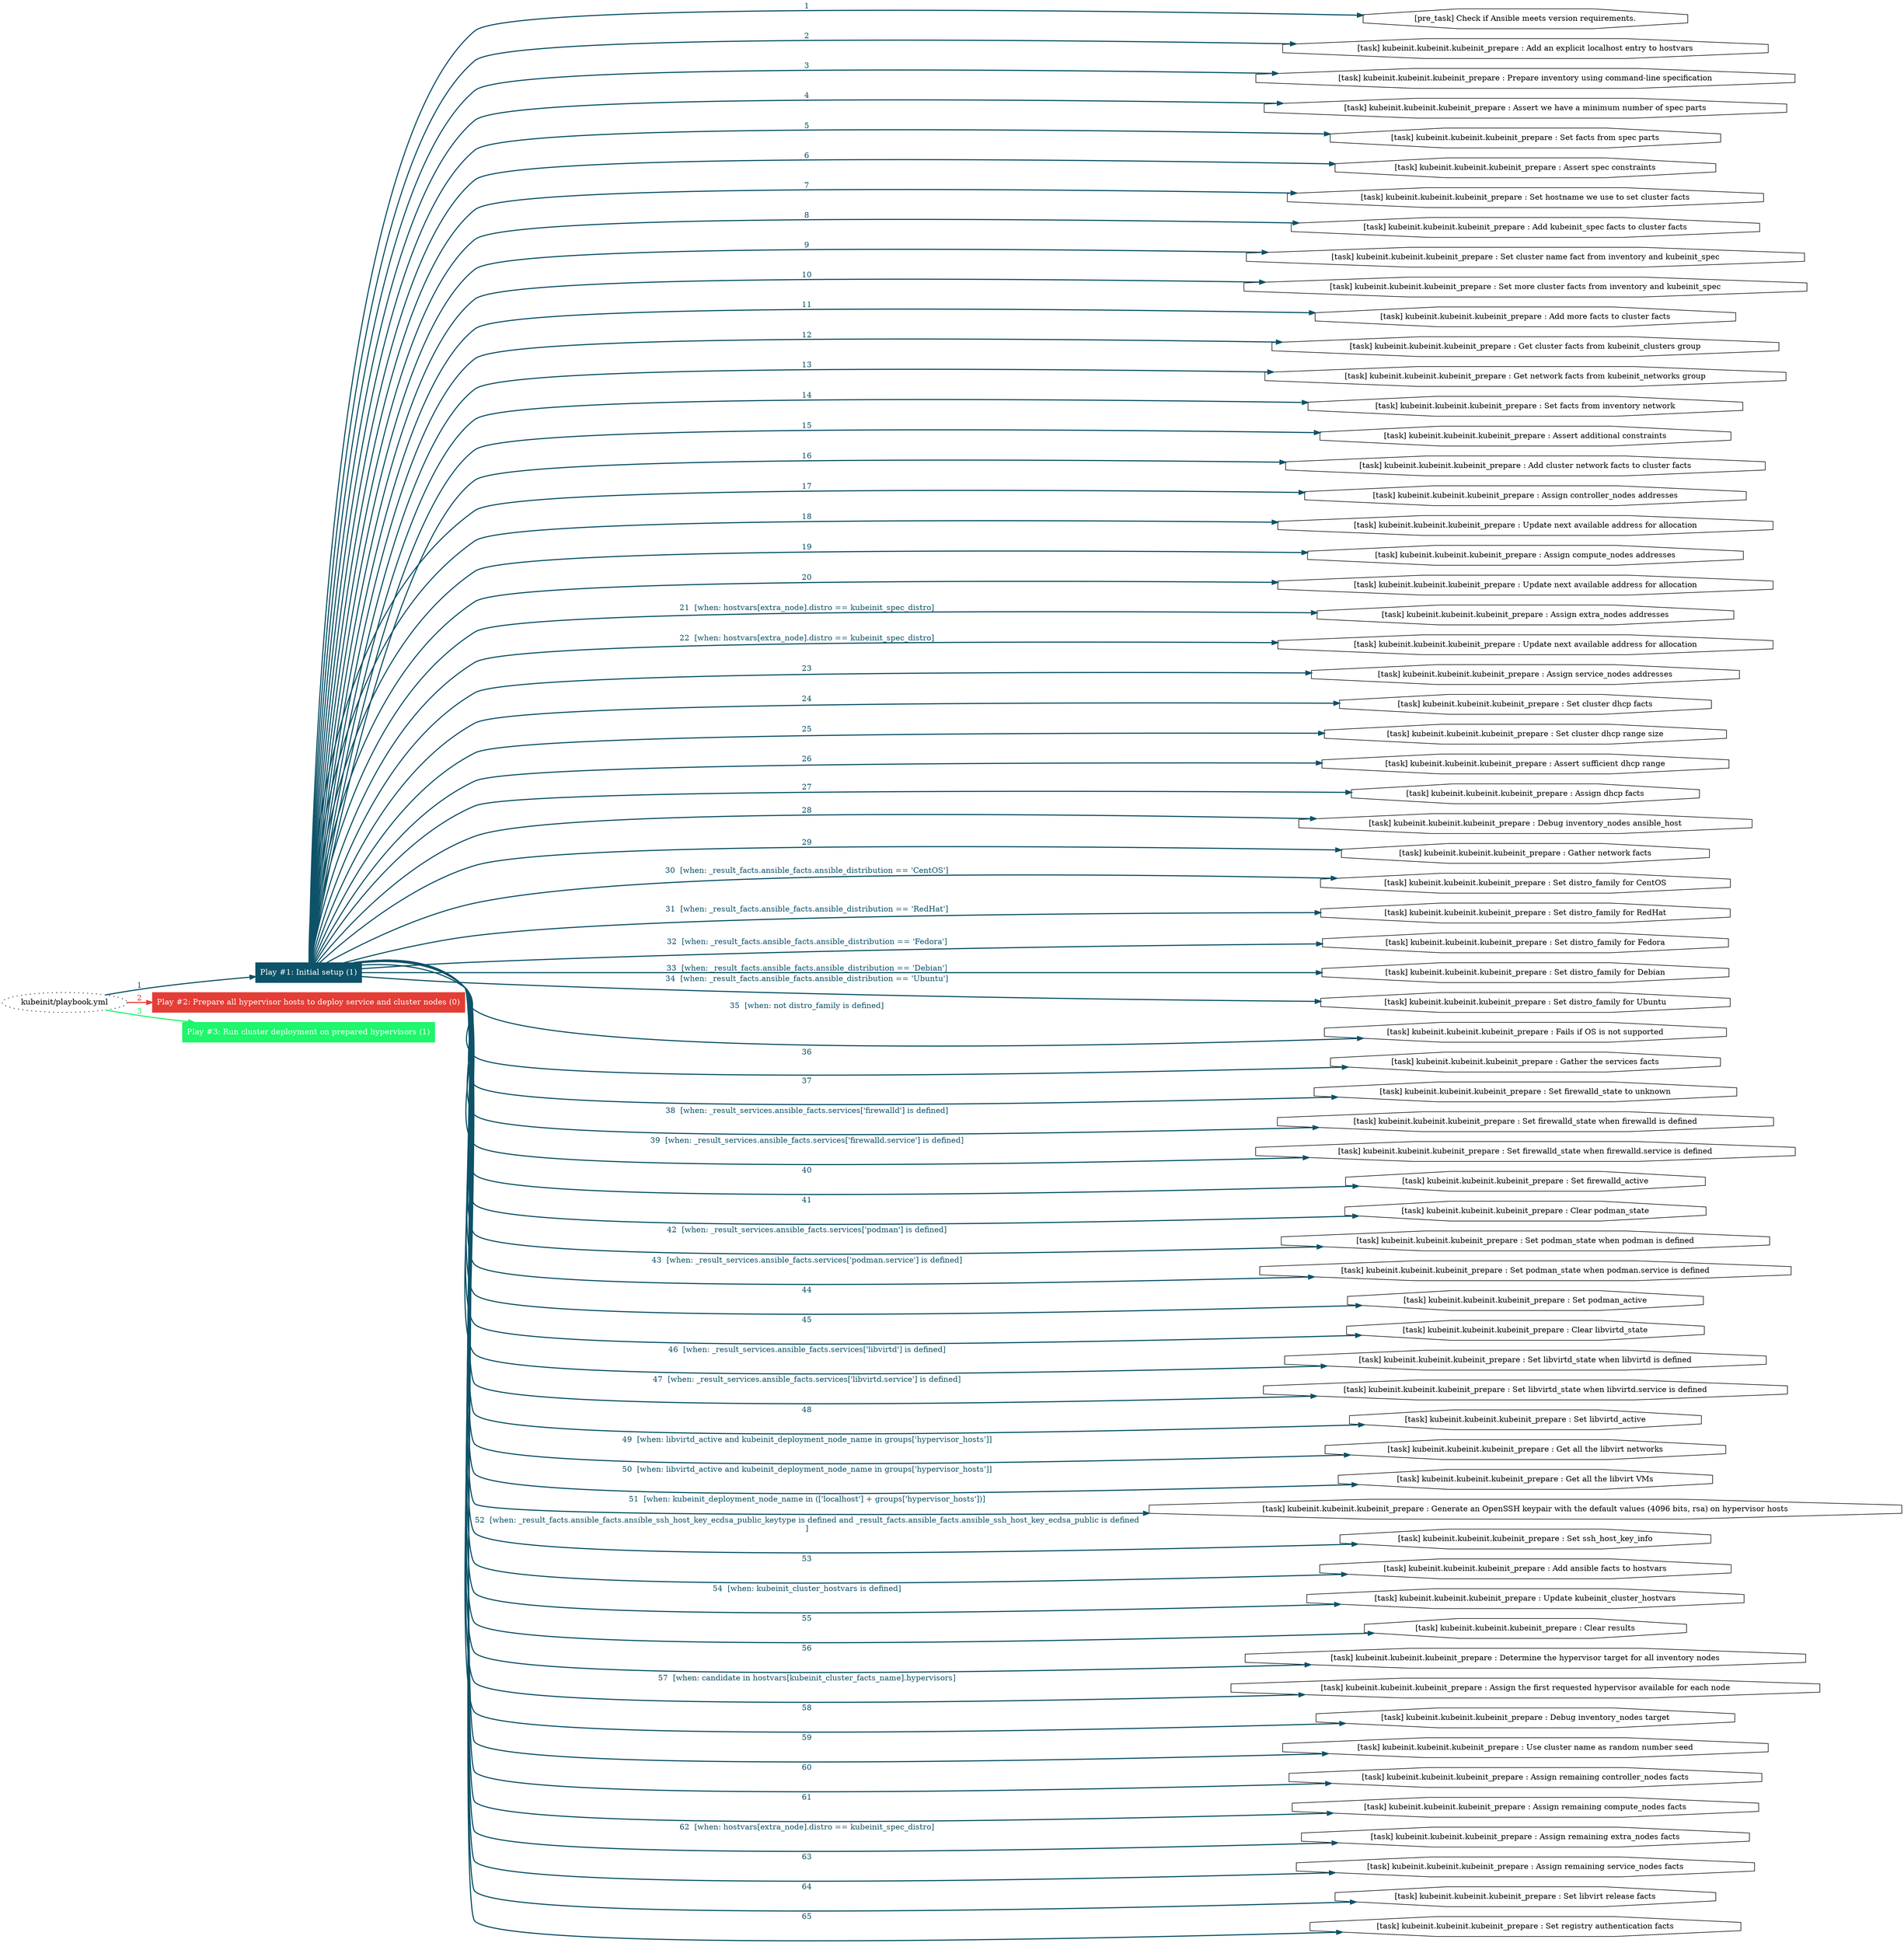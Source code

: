 digraph "kubeinit/playbook.yml "{
	graph [concentrate=true ordering=in rankdir=LR ratio=fill]
	edge [esep=5 sep=10]
	"kubeinit/playbook.yml" [id=root_node style=dotted]
	subgraph "Play #1: Initial setup (1) "{
		"Play #1: Initial setup (1)" [color="#0d5268" fontcolor="#ffffff" id="play_6e05a35b-c0ce-4c87-b12c-bfc776b29f58" shape=box style=filled tooltip=localhost]
		"kubeinit/playbook.yml" -> "Play #1: Initial setup (1)" [label=1 color="#0d5268" fontcolor="#0d5268" id="edge_938bf4a4-dd23-4cc4-9f78-f4273b9038f0" style=bold]
		"pre_task_f654c63a-0422-42c3-81b8-ca381508c81c" [label="[pre_task] Check if Ansible meets version requirements." id="pre_task_f654c63a-0422-42c3-81b8-ca381508c81c" shape=octagon tooltip="[pre_task] Check if Ansible meets version requirements."]
		"Play #1: Initial setup (1)" -> "pre_task_f654c63a-0422-42c3-81b8-ca381508c81c" [label=1 color="#0d5268" fontcolor="#0d5268" id="edge_caa99110-09fd-4508-9b6b-13d620f3f179" style=bold]
		"task_250c0648-1bc5-4751-849b-e4e6e6f406a9" [label="[task] kubeinit.kubeinit.kubeinit_prepare : Add an explicit localhost entry to hostvars" id="task_250c0648-1bc5-4751-849b-e4e6e6f406a9" shape=octagon tooltip="[task] kubeinit.kubeinit.kubeinit_prepare : Add an explicit localhost entry to hostvars"]
		"Play #1: Initial setup (1)" -> "task_250c0648-1bc5-4751-849b-e4e6e6f406a9" [label=2 color="#0d5268" fontcolor="#0d5268" id="edge_e916797b-1830-4783-bf54-ed978d0a0220" style=bold]
		"task_a461835c-a252-4d98-9c24-31a57575a6b3" [label="[task] kubeinit.kubeinit.kubeinit_prepare : Prepare inventory using command-line specification" id="task_a461835c-a252-4d98-9c24-31a57575a6b3" shape=octagon tooltip="[task] kubeinit.kubeinit.kubeinit_prepare : Prepare inventory using command-line specification"]
		"Play #1: Initial setup (1)" -> "task_a461835c-a252-4d98-9c24-31a57575a6b3" [label=3 color="#0d5268" fontcolor="#0d5268" id="edge_ac3b7db3-49fc-45b7-a732-1ca863f2e84c" style=bold]
		"task_453db392-3e83-49f4-92dd-62f7a0d33b33" [label="[task] kubeinit.kubeinit.kubeinit_prepare : Assert we have a minimum number of spec parts" id="task_453db392-3e83-49f4-92dd-62f7a0d33b33" shape=octagon tooltip="[task] kubeinit.kubeinit.kubeinit_prepare : Assert we have a minimum number of spec parts"]
		"Play #1: Initial setup (1)" -> "task_453db392-3e83-49f4-92dd-62f7a0d33b33" [label=4 color="#0d5268" fontcolor="#0d5268" id="edge_5be39d80-b4c0-4c70-8c98-348a687185fd" style=bold]
		"task_d5d6e162-8cda-42c1-8e05-2ad925e5d1b1" [label="[task] kubeinit.kubeinit.kubeinit_prepare : Set facts from spec parts" id="task_d5d6e162-8cda-42c1-8e05-2ad925e5d1b1" shape=octagon tooltip="[task] kubeinit.kubeinit.kubeinit_prepare : Set facts from spec parts"]
		"Play #1: Initial setup (1)" -> "task_d5d6e162-8cda-42c1-8e05-2ad925e5d1b1" [label=5 color="#0d5268" fontcolor="#0d5268" id="edge_c9ce5a53-0ad9-48cc-944c-3f343cc49b98" style=bold]
		"task_5372150b-35c4-4137-9555-da41bc395aff" [label="[task] kubeinit.kubeinit.kubeinit_prepare : Assert spec constraints" id="task_5372150b-35c4-4137-9555-da41bc395aff" shape=octagon tooltip="[task] kubeinit.kubeinit.kubeinit_prepare : Assert spec constraints"]
		"Play #1: Initial setup (1)" -> "task_5372150b-35c4-4137-9555-da41bc395aff" [label=6 color="#0d5268" fontcolor="#0d5268" id="edge_e34b8b2b-3384-4230-b0fc-0a2d2a63b794" style=bold]
		"task_f7dd0bc5-81b0-41be-a973-d3424c1ce165" [label="[task] kubeinit.kubeinit.kubeinit_prepare : Set hostname we use to set cluster facts" id="task_f7dd0bc5-81b0-41be-a973-d3424c1ce165" shape=octagon tooltip="[task] kubeinit.kubeinit.kubeinit_prepare : Set hostname we use to set cluster facts"]
		"Play #1: Initial setup (1)" -> "task_f7dd0bc5-81b0-41be-a973-d3424c1ce165" [label=7 color="#0d5268" fontcolor="#0d5268" id="edge_8a2a6be4-a2ab-4946-bd92-b5089e95be74" style=bold]
		"task_761303e0-5a6b-4135-b2ef-1a508e446d60" [label="[task] kubeinit.kubeinit.kubeinit_prepare : Add kubeinit_spec facts to cluster facts" id="task_761303e0-5a6b-4135-b2ef-1a508e446d60" shape=octagon tooltip="[task] kubeinit.kubeinit.kubeinit_prepare : Add kubeinit_spec facts to cluster facts"]
		"Play #1: Initial setup (1)" -> "task_761303e0-5a6b-4135-b2ef-1a508e446d60" [label=8 color="#0d5268" fontcolor="#0d5268" id="edge_2d537f66-d617-4ec2-ae3d-d4b17bc0d401" style=bold]
		"task_b97b0b8c-16e2-4df2-9e2c-9a79bd9b386c" [label="[task] kubeinit.kubeinit.kubeinit_prepare : Set cluster name fact from inventory and kubeinit_spec" id="task_b97b0b8c-16e2-4df2-9e2c-9a79bd9b386c" shape=octagon tooltip="[task] kubeinit.kubeinit.kubeinit_prepare : Set cluster name fact from inventory and kubeinit_spec"]
		"Play #1: Initial setup (1)" -> "task_b97b0b8c-16e2-4df2-9e2c-9a79bd9b386c" [label=9 color="#0d5268" fontcolor="#0d5268" id="edge_167542be-713e-4960-ba12-6c0e26ab0cf3" style=bold]
		"task_bdc3be7a-42cc-4aa1-9d6f-b9b1c24a8511" [label="[task] kubeinit.kubeinit.kubeinit_prepare : Set more cluster facts from inventory and kubeinit_spec" id="task_bdc3be7a-42cc-4aa1-9d6f-b9b1c24a8511" shape=octagon tooltip="[task] kubeinit.kubeinit.kubeinit_prepare : Set more cluster facts from inventory and kubeinit_spec"]
		"Play #1: Initial setup (1)" -> "task_bdc3be7a-42cc-4aa1-9d6f-b9b1c24a8511" [label=10 color="#0d5268" fontcolor="#0d5268" id="edge_9c5ff426-f94b-42ae-9eb4-63b632ed405d" style=bold]
		"task_66d61712-2465-449c-bf97-385808ff327a" [label="[task] kubeinit.kubeinit.kubeinit_prepare : Add more facts to cluster facts" id="task_66d61712-2465-449c-bf97-385808ff327a" shape=octagon tooltip="[task] kubeinit.kubeinit.kubeinit_prepare : Add more facts to cluster facts"]
		"Play #1: Initial setup (1)" -> "task_66d61712-2465-449c-bf97-385808ff327a" [label=11 color="#0d5268" fontcolor="#0d5268" id="edge_af7a9fc0-b3d2-446b-b9b7-88a9032632d7" style=bold]
		"task_86f5e0be-7683-4b0b-a270-c4d4ea463390" [label="[task] kubeinit.kubeinit.kubeinit_prepare : Get cluster facts from kubeinit_clusters group" id="task_86f5e0be-7683-4b0b-a270-c4d4ea463390" shape=octagon tooltip="[task] kubeinit.kubeinit.kubeinit_prepare : Get cluster facts from kubeinit_clusters group"]
		"Play #1: Initial setup (1)" -> "task_86f5e0be-7683-4b0b-a270-c4d4ea463390" [label=12 color="#0d5268" fontcolor="#0d5268" id="edge_6f7d19b3-88c9-4f68-9924-613c8585bd6a" style=bold]
		"task_e35f1dcc-125e-455b-8522-399241929564" [label="[task] kubeinit.kubeinit.kubeinit_prepare : Get network facts from kubeinit_networks group" id="task_e35f1dcc-125e-455b-8522-399241929564" shape=octagon tooltip="[task] kubeinit.kubeinit.kubeinit_prepare : Get network facts from kubeinit_networks group"]
		"Play #1: Initial setup (1)" -> "task_e35f1dcc-125e-455b-8522-399241929564" [label=13 color="#0d5268" fontcolor="#0d5268" id="edge_d6957d90-609a-4fc6-8332-9dc7627dd120" style=bold]
		"task_d3e90595-e67c-48c9-9db5-40babf26a802" [label="[task] kubeinit.kubeinit.kubeinit_prepare : Set facts from inventory network" id="task_d3e90595-e67c-48c9-9db5-40babf26a802" shape=octagon tooltip="[task] kubeinit.kubeinit.kubeinit_prepare : Set facts from inventory network"]
		"Play #1: Initial setup (1)" -> "task_d3e90595-e67c-48c9-9db5-40babf26a802" [label=14 color="#0d5268" fontcolor="#0d5268" id="edge_3c9a44f0-f6d5-406f-98ca-51552d0047b5" style=bold]
		"task_8bc758f7-b9c8-4eda-996f-5d621e3f6985" [label="[task] kubeinit.kubeinit.kubeinit_prepare : Assert additional constraints" id="task_8bc758f7-b9c8-4eda-996f-5d621e3f6985" shape=octagon tooltip="[task] kubeinit.kubeinit.kubeinit_prepare : Assert additional constraints"]
		"Play #1: Initial setup (1)" -> "task_8bc758f7-b9c8-4eda-996f-5d621e3f6985" [label=15 color="#0d5268" fontcolor="#0d5268" id="edge_382f4b67-a9af-4019-aaca-3b31ba7c9be9" style=bold]
		"task_0850a8d8-3e53-4adb-9e0d-4d78d937eb41" [label="[task] kubeinit.kubeinit.kubeinit_prepare : Add cluster network facts to cluster facts" id="task_0850a8d8-3e53-4adb-9e0d-4d78d937eb41" shape=octagon tooltip="[task] kubeinit.kubeinit.kubeinit_prepare : Add cluster network facts to cluster facts"]
		"Play #1: Initial setup (1)" -> "task_0850a8d8-3e53-4adb-9e0d-4d78d937eb41" [label=16 color="#0d5268" fontcolor="#0d5268" id="edge_b24e7148-eb40-4c19-a19f-8ce842228a8f" style=bold]
		"task_7f10c659-f9ee-4fb2-b84b-df2a0248f267" [label="[task] kubeinit.kubeinit.kubeinit_prepare : Assign controller_nodes addresses" id="task_7f10c659-f9ee-4fb2-b84b-df2a0248f267" shape=octagon tooltip="[task] kubeinit.kubeinit.kubeinit_prepare : Assign controller_nodes addresses"]
		"Play #1: Initial setup (1)" -> "task_7f10c659-f9ee-4fb2-b84b-df2a0248f267" [label=17 color="#0d5268" fontcolor="#0d5268" id="edge_9567097d-c065-4507-a47a-176f2f76c6b7" style=bold]
		"task_16a30222-955c-4b40-a179-00b0a8c9522f" [label="[task] kubeinit.kubeinit.kubeinit_prepare : Update next available address for allocation" id="task_16a30222-955c-4b40-a179-00b0a8c9522f" shape=octagon tooltip="[task] kubeinit.kubeinit.kubeinit_prepare : Update next available address for allocation"]
		"Play #1: Initial setup (1)" -> "task_16a30222-955c-4b40-a179-00b0a8c9522f" [label=18 color="#0d5268" fontcolor="#0d5268" id="edge_cfe3b189-0c26-484b-9f6c-aaafb17afbf0" style=bold]
		"task_58193d24-7da6-4a96-b91f-9df7a3d07f45" [label="[task] kubeinit.kubeinit.kubeinit_prepare : Assign compute_nodes addresses" id="task_58193d24-7da6-4a96-b91f-9df7a3d07f45" shape=octagon tooltip="[task] kubeinit.kubeinit.kubeinit_prepare : Assign compute_nodes addresses"]
		"Play #1: Initial setup (1)" -> "task_58193d24-7da6-4a96-b91f-9df7a3d07f45" [label=19 color="#0d5268" fontcolor="#0d5268" id="edge_eaa04a47-dd68-46cc-90c9-cfd32c420dea" style=bold]
		"task_d3d78d00-de50-4102-b82e-25203697b77e" [label="[task] kubeinit.kubeinit.kubeinit_prepare : Update next available address for allocation" id="task_d3d78d00-de50-4102-b82e-25203697b77e" shape=octagon tooltip="[task] kubeinit.kubeinit.kubeinit_prepare : Update next available address for allocation"]
		"Play #1: Initial setup (1)" -> "task_d3d78d00-de50-4102-b82e-25203697b77e" [label=20 color="#0d5268" fontcolor="#0d5268" id="edge_cf846c9f-8827-48b9-9556-6efbefa6df7f" style=bold]
		"task_d020efcd-8147-475c-8bb2-a461c4c40ec7" [label="[task] kubeinit.kubeinit.kubeinit_prepare : Assign extra_nodes addresses" id="task_d020efcd-8147-475c-8bb2-a461c4c40ec7" shape=octagon tooltip="[task] kubeinit.kubeinit.kubeinit_prepare : Assign extra_nodes addresses"]
		"Play #1: Initial setup (1)" -> "task_d020efcd-8147-475c-8bb2-a461c4c40ec7" [label="21  [when: hostvars[extra_node].distro == kubeinit_spec_distro]" color="#0d5268" fontcolor="#0d5268" id="edge_bdf08011-1596-4690-a324-e228e1aa9cd6" style=bold]
		"task_632cc930-ecb0-403a-9155-4da40d45c475" [label="[task] kubeinit.kubeinit.kubeinit_prepare : Update next available address for allocation" id="task_632cc930-ecb0-403a-9155-4da40d45c475" shape=octagon tooltip="[task] kubeinit.kubeinit.kubeinit_prepare : Update next available address for allocation"]
		"Play #1: Initial setup (1)" -> "task_632cc930-ecb0-403a-9155-4da40d45c475" [label="22  [when: hostvars[extra_node].distro == kubeinit_spec_distro]" color="#0d5268" fontcolor="#0d5268" id="edge_9fa4b25e-b655-4558-82b3-793288eae33e" style=bold]
		"task_8faf5cd3-bbe9-47f4-bdde-987cdb6827e2" [label="[task] kubeinit.kubeinit.kubeinit_prepare : Assign service_nodes addresses" id="task_8faf5cd3-bbe9-47f4-bdde-987cdb6827e2" shape=octagon tooltip="[task] kubeinit.kubeinit.kubeinit_prepare : Assign service_nodes addresses"]
		"Play #1: Initial setup (1)" -> "task_8faf5cd3-bbe9-47f4-bdde-987cdb6827e2" [label=23 color="#0d5268" fontcolor="#0d5268" id="edge_1777891c-441f-41e5-847f-bb3bac915671" style=bold]
		"task_0b6bd61b-d489-4de9-b159-5b90875c319a" [label="[task] kubeinit.kubeinit.kubeinit_prepare : Set cluster dhcp facts" id="task_0b6bd61b-d489-4de9-b159-5b90875c319a" shape=octagon tooltip="[task] kubeinit.kubeinit.kubeinit_prepare : Set cluster dhcp facts"]
		"Play #1: Initial setup (1)" -> "task_0b6bd61b-d489-4de9-b159-5b90875c319a" [label=24 color="#0d5268" fontcolor="#0d5268" id="edge_83e99938-37fb-4a94-958f-c1b520356690" style=bold]
		"task_8e2bdf57-86c8-48ed-bbba-881f1db9f51d" [label="[task] kubeinit.kubeinit.kubeinit_prepare : Set cluster dhcp range size" id="task_8e2bdf57-86c8-48ed-bbba-881f1db9f51d" shape=octagon tooltip="[task] kubeinit.kubeinit.kubeinit_prepare : Set cluster dhcp range size"]
		"Play #1: Initial setup (1)" -> "task_8e2bdf57-86c8-48ed-bbba-881f1db9f51d" [label=25 color="#0d5268" fontcolor="#0d5268" id="edge_c4a72eac-d5d0-425b-befb-cad8c0cadefd" style=bold]
		"task_18852a3b-fe4f-47b9-a5b9-bd1dd0001b21" [label="[task] kubeinit.kubeinit.kubeinit_prepare : Assert sufficient dhcp range" id="task_18852a3b-fe4f-47b9-a5b9-bd1dd0001b21" shape=octagon tooltip="[task] kubeinit.kubeinit.kubeinit_prepare : Assert sufficient dhcp range"]
		"Play #1: Initial setup (1)" -> "task_18852a3b-fe4f-47b9-a5b9-bd1dd0001b21" [label=26 color="#0d5268" fontcolor="#0d5268" id="edge_d518463c-d3b4-46c1-bd2a-1934a99b677a" style=bold]
		"task_ce59024b-e93a-4f1b-a68a-161f0ee16866" [label="[task] kubeinit.kubeinit.kubeinit_prepare : Assign dhcp facts" id="task_ce59024b-e93a-4f1b-a68a-161f0ee16866" shape=octagon tooltip="[task] kubeinit.kubeinit.kubeinit_prepare : Assign dhcp facts"]
		"Play #1: Initial setup (1)" -> "task_ce59024b-e93a-4f1b-a68a-161f0ee16866" [label=27 color="#0d5268" fontcolor="#0d5268" id="edge_ec3e9582-8cc5-4275-b53c-56094e3ed6ea" style=bold]
		"task_986e675e-d25f-4fb9-8f2a-bf22e9afd082" [label="[task] kubeinit.kubeinit.kubeinit_prepare : Debug inventory_nodes ansible_host" id="task_986e675e-d25f-4fb9-8f2a-bf22e9afd082" shape=octagon tooltip="[task] kubeinit.kubeinit.kubeinit_prepare : Debug inventory_nodes ansible_host"]
		"Play #1: Initial setup (1)" -> "task_986e675e-d25f-4fb9-8f2a-bf22e9afd082" [label=28 color="#0d5268" fontcolor="#0d5268" id="edge_cda92e82-dc2a-423b-be19-2224b98d704d" style=bold]
		"task_dbba764c-3c2c-48c7-adf0-6157acc78a04" [label="[task] kubeinit.kubeinit.kubeinit_prepare : Gather network facts" id="task_dbba764c-3c2c-48c7-adf0-6157acc78a04" shape=octagon tooltip="[task] kubeinit.kubeinit.kubeinit_prepare : Gather network facts"]
		"Play #1: Initial setup (1)" -> "task_dbba764c-3c2c-48c7-adf0-6157acc78a04" [label=29 color="#0d5268" fontcolor="#0d5268" id="edge_e5e7b276-dcc9-451e-a6f0-8176e6c53e59" style=bold]
		"task_371353cd-a737-433c-ae43-70143c966aa6" [label="[task] kubeinit.kubeinit.kubeinit_prepare : Set distro_family for CentOS" id="task_371353cd-a737-433c-ae43-70143c966aa6" shape=octagon tooltip="[task] kubeinit.kubeinit.kubeinit_prepare : Set distro_family for CentOS"]
		"Play #1: Initial setup (1)" -> "task_371353cd-a737-433c-ae43-70143c966aa6" [label="30  [when: _result_facts.ansible_facts.ansible_distribution == 'CentOS']" color="#0d5268" fontcolor="#0d5268" id="edge_825162ca-f867-4002-a2b4-b0db1ff8510d" style=bold]
		"task_756af428-6f08-4ec1-a022-30814d5bd66d" [label="[task] kubeinit.kubeinit.kubeinit_prepare : Set distro_family for RedHat" id="task_756af428-6f08-4ec1-a022-30814d5bd66d" shape=octagon tooltip="[task] kubeinit.kubeinit.kubeinit_prepare : Set distro_family for RedHat"]
		"Play #1: Initial setup (1)" -> "task_756af428-6f08-4ec1-a022-30814d5bd66d" [label="31  [when: _result_facts.ansible_facts.ansible_distribution == 'RedHat']" color="#0d5268" fontcolor="#0d5268" id="edge_f98aeec4-1955-4751-b67f-2b8be3d5bc84" style=bold]
		"task_18ca3882-2d7a-445e-a1f1-5dd218b53dbd" [label="[task] kubeinit.kubeinit.kubeinit_prepare : Set distro_family for Fedora" id="task_18ca3882-2d7a-445e-a1f1-5dd218b53dbd" shape=octagon tooltip="[task] kubeinit.kubeinit.kubeinit_prepare : Set distro_family for Fedora"]
		"Play #1: Initial setup (1)" -> "task_18ca3882-2d7a-445e-a1f1-5dd218b53dbd" [label="32  [when: _result_facts.ansible_facts.ansible_distribution == 'Fedora']" color="#0d5268" fontcolor="#0d5268" id="edge_b1a52f81-0156-4aaa-bfc7-a5b321357198" style=bold]
		"task_c48c6148-b6ee-4045-9f01-797e997b0334" [label="[task] kubeinit.kubeinit.kubeinit_prepare : Set distro_family for Debian" id="task_c48c6148-b6ee-4045-9f01-797e997b0334" shape=octagon tooltip="[task] kubeinit.kubeinit.kubeinit_prepare : Set distro_family for Debian"]
		"Play #1: Initial setup (1)" -> "task_c48c6148-b6ee-4045-9f01-797e997b0334" [label="33  [when: _result_facts.ansible_facts.ansible_distribution == 'Debian']" color="#0d5268" fontcolor="#0d5268" id="edge_2785fe2c-7bff-4b02-bdcb-1e25246bb439" style=bold]
		"task_1ebe99cc-4d40-4e74-9288-7680802a948b" [label="[task] kubeinit.kubeinit.kubeinit_prepare : Set distro_family for Ubuntu" id="task_1ebe99cc-4d40-4e74-9288-7680802a948b" shape=octagon tooltip="[task] kubeinit.kubeinit.kubeinit_prepare : Set distro_family for Ubuntu"]
		"Play #1: Initial setup (1)" -> "task_1ebe99cc-4d40-4e74-9288-7680802a948b" [label="34  [when: _result_facts.ansible_facts.ansible_distribution == 'Ubuntu']" color="#0d5268" fontcolor="#0d5268" id="edge_9701935b-89cb-4925-ade7-270a1a3931bb" style=bold]
		"task_a07eb410-9baf-4d2c-bfa4-4666ba7165e3" [label="[task] kubeinit.kubeinit.kubeinit_prepare : Fails if OS is not supported" id="task_a07eb410-9baf-4d2c-bfa4-4666ba7165e3" shape=octagon tooltip="[task] kubeinit.kubeinit.kubeinit_prepare : Fails if OS is not supported"]
		"Play #1: Initial setup (1)" -> "task_a07eb410-9baf-4d2c-bfa4-4666ba7165e3" [label="35  [when: not distro_family is defined]" color="#0d5268" fontcolor="#0d5268" id="edge_60069cb7-be8f-496c-bdbb-af9ba6d0b122" style=bold]
		"task_0a5153ad-19dc-442f-9bb3-3b315c46ddc4" [label="[task] kubeinit.kubeinit.kubeinit_prepare : Gather the services facts" id="task_0a5153ad-19dc-442f-9bb3-3b315c46ddc4" shape=octagon tooltip="[task] kubeinit.kubeinit.kubeinit_prepare : Gather the services facts"]
		"Play #1: Initial setup (1)" -> "task_0a5153ad-19dc-442f-9bb3-3b315c46ddc4" [label=36 color="#0d5268" fontcolor="#0d5268" id="edge_0b4fa3cd-47e0-48ee-8062-0b219a4983c5" style=bold]
		"task_28a0788c-1744-4fff-b720-2ed523bdbc38" [label="[task] kubeinit.kubeinit.kubeinit_prepare : Set firewalld_state to unknown" id="task_28a0788c-1744-4fff-b720-2ed523bdbc38" shape=octagon tooltip="[task] kubeinit.kubeinit.kubeinit_prepare : Set firewalld_state to unknown"]
		"Play #1: Initial setup (1)" -> "task_28a0788c-1744-4fff-b720-2ed523bdbc38" [label=37 color="#0d5268" fontcolor="#0d5268" id="edge_54f2ce89-35f2-4854-9923-6f42806aacb7" style=bold]
		"task_107329ac-ec1f-4c7b-a5b4-0c722368a82c" [label="[task] kubeinit.kubeinit.kubeinit_prepare : Set firewalld_state when firewalld is defined" id="task_107329ac-ec1f-4c7b-a5b4-0c722368a82c" shape=octagon tooltip="[task] kubeinit.kubeinit.kubeinit_prepare : Set firewalld_state when firewalld is defined"]
		"Play #1: Initial setup (1)" -> "task_107329ac-ec1f-4c7b-a5b4-0c722368a82c" [label="38  [when: _result_services.ansible_facts.services['firewalld'] is defined]" color="#0d5268" fontcolor="#0d5268" id="edge_8664256e-b364-43da-802b-dfffec619389" style=bold]
		"task_bbdc0e88-5368-42cd-8ed5-6d179fd03bea" [label="[task] kubeinit.kubeinit.kubeinit_prepare : Set firewalld_state when firewalld.service is defined" id="task_bbdc0e88-5368-42cd-8ed5-6d179fd03bea" shape=octagon tooltip="[task] kubeinit.kubeinit.kubeinit_prepare : Set firewalld_state when firewalld.service is defined"]
		"Play #1: Initial setup (1)" -> "task_bbdc0e88-5368-42cd-8ed5-6d179fd03bea" [label="39  [when: _result_services.ansible_facts.services['firewalld.service'] is defined]" color="#0d5268" fontcolor="#0d5268" id="edge_e18a0d6f-8790-4528-b68c-ce8d6248c419" style=bold]
		"task_16a1bf41-9ba3-4828-971b-708a339c05c0" [label="[task] kubeinit.kubeinit.kubeinit_prepare : Set firewalld_active" id="task_16a1bf41-9ba3-4828-971b-708a339c05c0" shape=octagon tooltip="[task] kubeinit.kubeinit.kubeinit_prepare : Set firewalld_active"]
		"Play #1: Initial setup (1)" -> "task_16a1bf41-9ba3-4828-971b-708a339c05c0" [label=40 color="#0d5268" fontcolor="#0d5268" id="edge_a13baee3-8db9-49ae-a7d6-114677b74ca2" style=bold]
		"task_9ff770e7-6edc-4567-8ebf-d48edc03b132" [label="[task] kubeinit.kubeinit.kubeinit_prepare : Clear podman_state" id="task_9ff770e7-6edc-4567-8ebf-d48edc03b132" shape=octagon tooltip="[task] kubeinit.kubeinit.kubeinit_prepare : Clear podman_state"]
		"Play #1: Initial setup (1)" -> "task_9ff770e7-6edc-4567-8ebf-d48edc03b132" [label=41 color="#0d5268" fontcolor="#0d5268" id="edge_bf2622b7-07ed-4d8d-b8ba-ba26bf64c82e" style=bold]
		"task_83203fed-2e3f-417f-8a3a-e8f2ffdd0e65" [label="[task] kubeinit.kubeinit.kubeinit_prepare : Set podman_state when podman is defined" id="task_83203fed-2e3f-417f-8a3a-e8f2ffdd0e65" shape=octagon tooltip="[task] kubeinit.kubeinit.kubeinit_prepare : Set podman_state when podman is defined"]
		"Play #1: Initial setup (1)" -> "task_83203fed-2e3f-417f-8a3a-e8f2ffdd0e65" [label="42  [when: _result_services.ansible_facts.services['podman'] is defined]" color="#0d5268" fontcolor="#0d5268" id="edge_7a014c15-3fde-48ae-9eaa-60b7840652f8" style=bold]
		"task_c78e1089-3513-49ff-afcd-111e0a64bb56" [label="[task] kubeinit.kubeinit.kubeinit_prepare : Set podman_state when podman.service is defined" id="task_c78e1089-3513-49ff-afcd-111e0a64bb56" shape=octagon tooltip="[task] kubeinit.kubeinit.kubeinit_prepare : Set podman_state when podman.service is defined"]
		"Play #1: Initial setup (1)" -> "task_c78e1089-3513-49ff-afcd-111e0a64bb56" [label="43  [when: _result_services.ansible_facts.services['podman.service'] is defined]" color="#0d5268" fontcolor="#0d5268" id="edge_120ebed5-5e24-4ed2-8b9e-05629257d1ef" style=bold]
		"task_099b25eb-985b-4f96-bf0d-7da333b1dbba" [label="[task] kubeinit.kubeinit.kubeinit_prepare : Set podman_active" id="task_099b25eb-985b-4f96-bf0d-7da333b1dbba" shape=octagon tooltip="[task] kubeinit.kubeinit.kubeinit_prepare : Set podman_active"]
		"Play #1: Initial setup (1)" -> "task_099b25eb-985b-4f96-bf0d-7da333b1dbba" [label=44 color="#0d5268" fontcolor="#0d5268" id="edge_19951d16-e579-4afa-bae0-80a3d4d116e1" style=bold]
		"task_bd46237a-3743-4fe7-9c98-214d7b84a5ae" [label="[task] kubeinit.kubeinit.kubeinit_prepare : Clear libvirtd_state" id="task_bd46237a-3743-4fe7-9c98-214d7b84a5ae" shape=octagon tooltip="[task] kubeinit.kubeinit.kubeinit_prepare : Clear libvirtd_state"]
		"Play #1: Initial setup (1)" -> "task_bd46237a-3743-4fe7-9c98-214d7b84a5ae" [label=45 color="#0d5268" fontcolor="#0d5268" id="edge_5465a563-d9d0-465b-a3d3-b1b25e5a4df6" style=bold]
		"task_5545bfba-d674-49ff-bc93-a7f1849858c7" [label="[task] kubeinit.kubeinit.kubeinit_prepare : Set libvirtd_state when libvirtd is defined" id="task_5545bfba-d674-49ff-bc93-a7f1849858c7" shape=octagon tooltip="[task] kubeinit.kubeinit.kubeinit_prepare : Set libvirtd_state when libvirtd is defined"]
		"Play #1: Initial setup (1)" -> "task_5545bfba-d674-49ff-bc93-a7f1849858c7" [label="46  [when: _result_services.ansible_facts.services['libvirtd'] is defined]" color="#0d5268" fontcolor="#0d5268" id="edge_baa1287f-f26d-4c3b-8f62-951281b49834" style=bold]
		"task_d0d86a92-e0e2-44a3-a469-5a47c64dc3db" [label="[task] kubeinit.kubeinit.kubeinit_prepare : Set libvirtd_state when libvirtd.service is defined" id="task_d0d86a92-e0e2-44a3-a469-5a47c64dc3db" shape=octagon tooltip="[task] kubeinit.kubeinit.kubeinit_prepare : Set libvirtd_state when libvirtd.service is defined"]
		"Play #1: Initial setup (1)" -> "task_d0d86a92-e0e2-44a3-a469-5a47c64dc3db" [label="47  [when: _result_services.ansible_facts.services['libvirtd.service'] is defined]" color="#0d5268" fontcolor="#0d5268" id="edge_b849f09a-7fb6-4bd3-8517-a08551f7edb5" style=bold]
		"task_5afcf431-0c9c-41fb-94d8-5de6206f8e79" [label="[task] kubeinit.kubeinit.kubeinit_prepare : Set libvirtd_active" id="task_5afcf431-0c9c-41fb-94d8-5de6206f8e79" shape=octagon tooltip="[task] kubeinit.kubeinit.kubeinit_prepare : Set libvirtd_active"]
		"Play #1: Initial setup (1)" -> "task_5afcf431-0c9c-41fb-94d8-5de6206f8e79" [label=48 color="#0d5268" fontcolor="#0d5268" id="edge_d304e253-9f22-4199-9cf6-cc052b5dc576" style=bold]
		"task_fb6dc0c9-840b-44c8-9a57-43800844c583" [label="[task] kubeinit.kubeinit.kubeinit_prepare : Get all the libvirt networks" id="task_fb6dc0c9-840b-44c8-9a57-43800844c583" shape=octagon tooltip="[task] kubeinit.kubeinit.kubeinit_prepare : Get all the libvirt networks"]
		"Play #1: Initial setup (1)" -> "task_fb6dc0c9-840b-44c8-9a57-43800844c583" [label="49  [when: libvirtd_active and kubeinit_deployment_node_name in groups['hypervisor_hosts']]" color="#0d5268" fontcolor="#0d5268" id="edge_f2b6f9be-2bb3-44f6-a6fc-00cd4db2e3d1" style=bold]
		"task_e90590f9-2e19-4151-afe6-5dbea9980a4f" [label="[task] kubeinit.kubeinit.kubeinit_prepare : Get all the libvirt VMs" id="task_e90590f9-2e19-4151-afe6-5dbea9980a4f" shape=octagon tooltip="[task] kubeinit.kubeinit.kubeinit_prepare : Get all the libvirt VMs"]
		"Play #1: Initial setup (1)" -> "task_e90590f9-2e19-4151-afe6-5dbea9980a4f" [label="50  [when: libvirtd_active and kubeinit_deployment_node_name in groups['hypervisor_hosts']]" color="#0d5268" fontcolor="#0d5268" id="edge_c44eb1dc-5f8c-4260-b8ec-0e6953537448" style=bold]
		"task_c1280958-0c16-498b-8133-5254b0372a76" [label="[task] kubeinit.kubeinit.kubeinit_prepare : Generate an OpenSSH keypair with the default values (4096 bits, rsa) on hypervisor hosts" id="task_c1280958-0c16-498b-8133-5254b0372a76" shape=octagon tooltip="[task] kubeinit.kubeinit.kubeinit_prepare : Generate an OpenSSH keypair with the default values (4096 bits, rsa) on hypervisor hosts"]
		"Play #1: Initial setup (1)" -> "task_c1280958-0c16-498b-8133-5254b0372a76" [label="51  [when: kubeinit_deployment_node_name in (['localhost'] + groups['hypervisor_hosts'])]" color="#0d5268" fontcolor="#0d5268" id="edge_bea32769-9ed1-4350-9c0e-a33efb16ebb1" style=bold]
		"task_434e17b2-3ebc-443b-81a2-a7baeddf8f9e" [label="[task] kubeinit.kubeinit.kubeinit_prepare : Set ssh_host_key_info" id="task_434e17b2-3ebc-443b-81a2-a7baeddf8f9e" shape=octagon tooltip="[task] kubeinit.kubeinit.kubeinit_prepare : Set ssh_host_key_info"]
		"Play #1: Initial setup (1)" -> "task_434e17b2-3ebc-443b-81a2-a7baeddf8f9e" [label="52  [when: _result_facts.ansible_facts.ansible_ssh_host_key_ecdsa_public_keytype is defined and _result_facts.ansible_facts.ansible_ssh_host_key_ecdsa_public is defined
]" color="#0d5268" fontcolor="#0d5268" id="edge_e181a812-60e3-4d25-9f24-b39761ce4a4b" style=bold]
		"task_3d5c7bc1-4d21-41f6-a2cf-a4461c56db99" [label="[task] kubeinit.kubeinit.kubeinit_prepare : Add ansible facts to hostvars" id="task_3d5c7bc1-4d21-41f6-a2cf-a4461c56db99" shape=octagon tooltip="[task] kubeinit.kubeinit.kubeinit_prepare : Add ansible facts to hostvars"]
		"Play #1: Initial setup (1)" -> "task_3d5c7bc1-4d21-41f6-a2cf-a4461c56db99" [label=53 color="#0d5268" fontcolor="#0d5268" id="edge_e1dc97c4-dc69-4d00-8e06-ed13f96a5be5" style=bold]
		"task_b16e4b04-c15a-429a-891d-05655cc6443c" [label="[task] kubeinit.kubeinit.kubeinit_prepare : Update kubeinit_cluster_hostvars" id="task_b16e4b04-c15a-429a-891d-05655cc6443c" shape=octagon tooltip="[task] kubeinit.kubeinit.kubeinit_prepare : Update kubeinit_cluster_hostvars"]
		"Play #1: Initial setup (1)" -> "task_b16e4b04-c15a-429a-891d-05655cc6443c" [label="54  [when: kubeinit_cluster_hostvars is defined]" color="#0d5268" fontcolor="#0d5268" id="edge_93200da7-7601-41c4-94a5-393b3e4536bd" style=bold]
		"task_768454da-37e6-4214-a2c3-9123ac3471d2" [label="[task] kubeinit.kubeinit.kubeinit_prepare : Clear results" id="task_768454da-37e6-4214-a2c3-9123ac3471d2" shape=octagon tooltip="[task] kubeinit.kubeinit.kubeinit_prepare : Clear results"]
		"Play #1: Initial setup (1)" -> "task_768454da-37e6-4214-a2c3-9123ac3471d2" [label=55 color="#0d5268" fontcolor="#0d5268" id="edge_6c365c91-6abc-4bcb-a545-ff96e93b0d50" style=bold]
		"task_efb40860-da1e-4f91-a205-d255d305b292" [label="[task] kubeinit.kubeinit.kubeinit_prepare : Determine the hypervisor target for all inventory nodes" id="task_efb40860-da1e-4f91-a205-d255d305b292" shape=octagon tooltip="[task] kubeinit.kubeinit.kubeinit_prepare : Determine the hypervisor target for all inventory nodes"]
		"Play #1: Initial setup (1)" -> "task_efb40860-da1e-4f91-a205-d255d305b292" [label=56 color="#0d5268" fontcolor="#0d5268" id="edge_fc86340f-25da-414e-98db-5a88e20a6cd1" style=bold]
		"task_52d880cd-2fe0-43a8-928d-c9df40afa6ae" [label="[task] kubeinit.kubeinit.kubeinit_prepare : Assign the first requested hypervisor available for each node" id="task_52d880cd-2fe0-43a8-928d-c9df40afa6ae" shape=octagon tooltip="[task] kubeinit.kubeinit.kubeinit_prepare : Assign the first requested hypervisor available for each node"]
		"Play #1: Initial setup (1)" -> "task_52d880cd-2fe0-43a8-928d-c9df40afa6ae" [label="57  [when: candidate in hostvars[kubeinit_cluster_facts_name].hypervisors]" color="#0d5268" fontcolor="#0d5268" id="edge_fe6de08e-6bef-414c-a762-f6759615afc0" style=bold]
		"task_c5d3e546-60e7-471c-a064-9c0da4649236" [label="[task] kubeinit.kubeinit.kubeinit_prepare : Debug inventory_nodes target" id="task_c5d3e546-60e7-471c-a064-9c0da4649236" shape=octagon tooltip="[task] kubeinit.kubeinit.kubeinit_prepare : Debug inventory_nodes target"]
		"Play #1: Initial setup (1)" -> "task_c5d3e546-60e7-471c-a064-9c0da4649236" [label=58 color="#0d5268" fontcolor="#0d5268" id="edge_af7b9438-6c58-4c2c-bc34-2bcc9b6cea43" style=bold]
		"task_463bed13-a618-41cf-a679-6c897476c138" [label="[task] kubeinit.kubeinit.kubeinit_prepare : Use cluster name as random number seed" id="task_463bed13-a618-41cf-a679-6c897476c138" shape=octagon tooltip="[task] kubeinit.kubeinit.kubeinit_prepare : Use cluster name as random number seed"]
		"Play #1: Initial setup (1)" -> "task_463bed13-a618-41cf-a679-6c897476c138" [label=59 color="#0d5268" fontcolor="#0d5268" id="edge_92050142-318e-4fed-8153-78e49097c90e" style=bold]
		"task_e5737ede-146f-435e-93fa-061ad0c4bb24" [label="[task] kubeinit.kubeinit.kubeinit_prepare : Assign remaining controller_nodes facts" id="task_e5737ede-146f-435e-93fa-061ad0c4bb24" shape=octagon tooltip="[task] kubeinit.kubeinit.kubeinit_prepare : Assign remaining controller_nodes facts"]
		"Play #1: Initial setup (1)" -> "task_e5737ede-146f-435e-93fa-061ad0c4bb24" [label=60 color="#0d5268" fontcolor="#0d5268" id="edge_464d6ec9-6f65-411f-9163-f22b15600298" style=bold]
		"task_69191461-2c72-4408-85f4-577ffe3a7769" [label="[task] kubeinit.kubeinit.kubeinit_prepare : Assign remaining compute_nodes facts" id="task_69191461-2c72-4408-85f4-577ffe3a7769" shape=octagon tooltip="[task] kubeinit.kubeinit.kubeinit_prepare : Assign remaining compute_nodes facts"]
		"Play #1: Initial setup (1)" -> "task_69191461-2c72-4408-85f4-577ffe3a7769" [label=61 color="#0d5268" fontcolor="#0d5268" id="edge_ffcb12df-bbc9-426e-a8da-ee2cecc79110" style=bold]
		"task_47dea158-a31f-43b0-8d67-44f93fe81cc7" [label="[task] kubeinit.kubeinit.kubeinit_prepare : Assign remaining extra_nodes facts" id="task_47dea158-a31f-43b0-8d67-44f93fe81cc7" shape=octagon tooltip="[task] kubeinit.kubeinit.kubeinit_prepare : Assign remaining extra_nodes facts"]
		"Play #1: Initial setup (1)" -> "task_47dea158-a31f-43b0-8d67-44f93fe81cc7" [label="62  [when: hostvars[extra_node].distro == kubeinit_spec_distro]" color="#0d5268" fontcolor="#0d5268" id="edge_52b40d09-8f01-41a7-b470-793049b1ae40" style=bold]
		"task_dbc7ad4d-3545-4aa9-adfb-ab6adca125af" [label="[task] kubeinit.kubeinit.kubeinit_prepare : Assign remaining service_nodes facts" id="task_dbc7ad4d-3545-4aa9-adfb-ab6adca125af" shape=octagon tooltip="[task] kubeinit.kubeinit.kubeinit_prepare : Assign remaining service_nodes facts"]
		"Play #1: Initial setup (1)" -> "task_dbc7ad4d-3545-4aa9-adfb-ab6adca125af" [label=63 color="#0d5268" fontcolor="#0d5268" id="edge_5f0ead52-59cb-49bf-8cd2-e42d04685882" style=bold]
		"task_0fcd3455-18dd-4252-aafe-205fc03a175e" [label="[task] kubeinit.kubeinit.kubeinit_prepare : Set libvirt release facts" id="task_0fcd3455-18dd-4252-aafe-205fc03a175e" shape=octagon tooltip="[task] kubeinit.kubeinit.kubeinit_prepare : Set libvirt release facts"]
		"Play #1: Initial setup (1)" -> "task_0fcd3455-18dd-4252-aafe-205fc03a175e" [label=64 color="#0d5268" fontcolor="#0d5268" id="edge_7699ae91-6f9f-4c84-a672-c10083277476" style=bold]
		"task_90576af0-5d78-48d5-a5f0-91b2e630997b" [label="[task] kubeinit.kubeinit.kubeinit_prepare : Set registry authentication facts" id="task_90576af0-5d78-48d5-a5f0-91b2e630997b" shape=octagon tooltip="[task] kubeinit.kubeinit.kubeinit_prepare : Set registry authentication facts"]
		"Play #1: Initial setup (1)" -> "task_90576af0-5d78-48d5-a5f0-91b2e630997b" [label=65 color="#0d5268" fontcolor="#0d5268" id="edge_021f0fea-a023-496d-b01c-484e9d349f4c" style=bold]
	}
	subgraph "Play #2: Prepare all hypervisor hosts to deploy service and cluster nodes (0) "{
		"Play #2: Prepare all hypervisor hosts to deploy service and cluster nodes (0)" [color="#e43d36" fontcolor="#ffffff" id="play_8699f2f1-edae-4c68-b665-f652cafecc59" shape=box style=filled tooltip=""]
		"kubeinit/playbook.yml" -> "Play #2: Prepare all hypervisor hosts to deploy service and cluster nodes (0)" [label=2 color="#e43d36" fontcolor="#e43d36" id="edge_e353d9a0-9509-45db-aa9b-b1f6d3ccc8d7" style=bold]
	}
	subgraph "Play #3: Run cluster deployment on prepared hypervisors (1) "{
		"Play #3: Run cluster deployment on prepared hypervisors (1)" [color="#1ef66b" fontcolor="#ffffff" id="play_0bc36c82-c269-4db5-bf2e-8be33614508d" shape=box style=filled tooltip=localhost]
		"kubeinit/playbook.yml" -> "Play #3: Run cluster deployment on prepared hypervisors (1)" [label=3 color="#1ef66b" fontcolor="#1ef66b" id="edge_42a446d2-a9b0-4241-b5af-b4147d0b61da" style=bold]
	}
}

